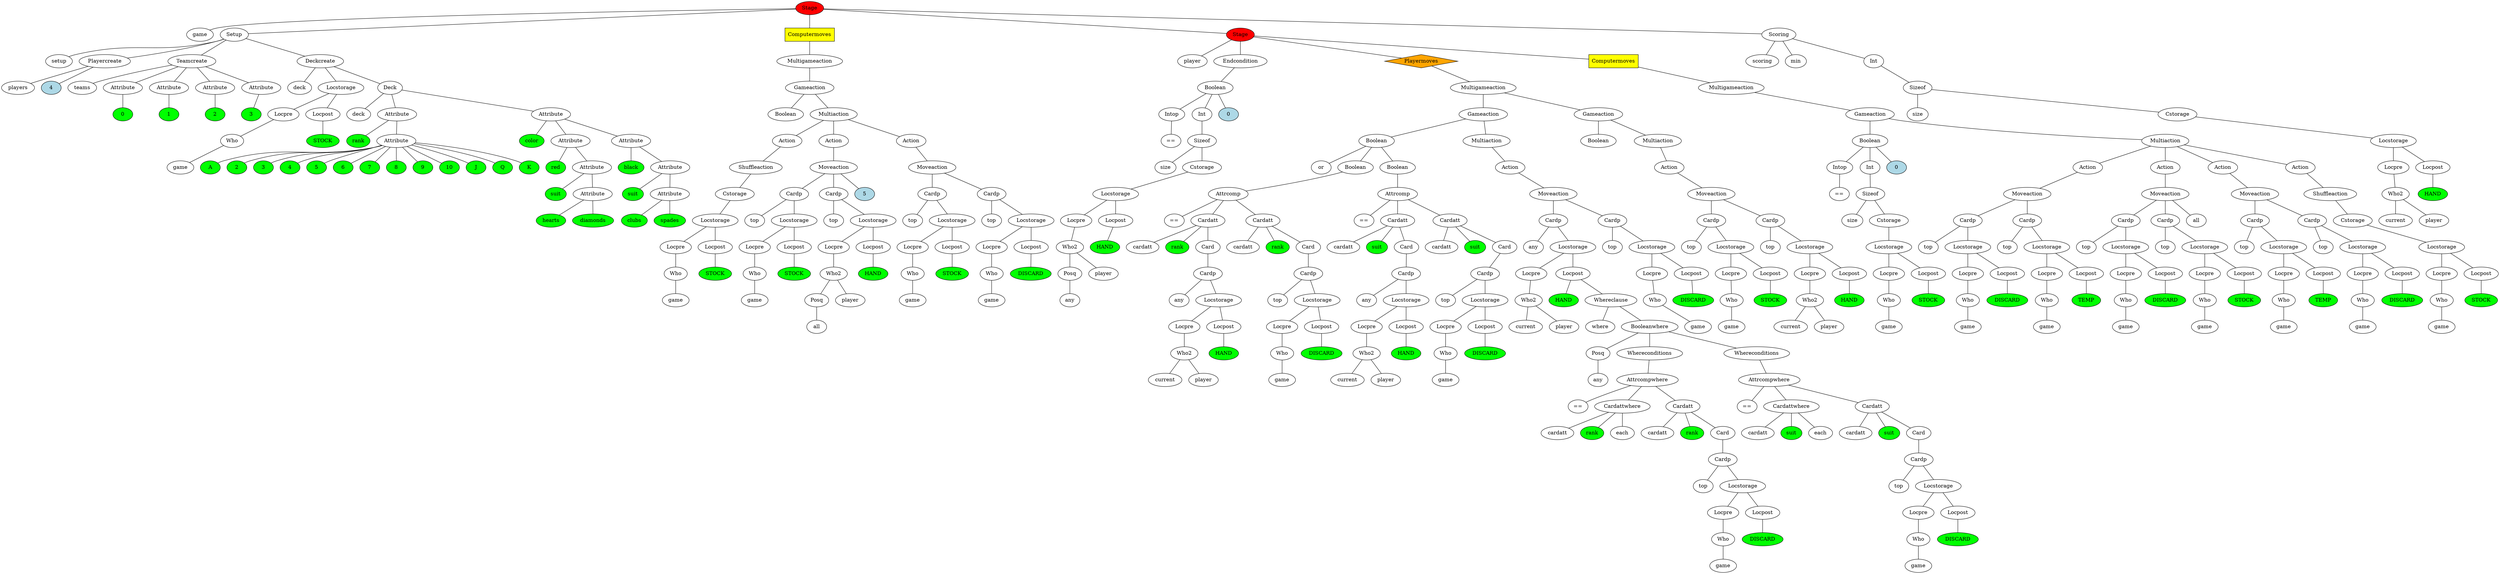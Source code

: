 graph tree{NODE0 [label="Stage" style=filled fillcolor="red"]
NODE0_1 [label="game"]
NODE0 -- NODE0_1
NODE0_2 [label="Setup" ]
NODE0_2_1 [label="setup"]
NODE0_2 -- NODE0_2_1
NODE0_2_2 [label="Playercreate" ]
NODE0_2_2_2 [label="players"]
NODE0_2_2 -- NODE0_2_2_2
NODE0_2_2_3 [label="4" style=filled fillcolor="lightblue"]
NODE0_2_2 -- NODE0_2_2_3
NODE0_2 -- NODE0_2_2
NODE0_2_4 [label="Teamcreate" ]
NODE0_2_4_1 [label="teams"]
NODE0_2_4 -- NODE0_2_4_1
NODE0_2_4_2 [label="Attribute" ]
NODE0_2_4_2_1 [fillcolor="green" style=filled label="0"]
NODE0_2_4_2 -- NODE0_2_4_2_1
NODE0_2_4 -- NODE0_2_4_2
NODE0_2_4_3 [label="Attribute" ]
NODE0_2_4_3_1 [fillcolor="green" style=filled label="1"]
NODE0_2_4_3 -- NODE0_2_4_3_1
NODE0_2_4 -- NODE0_2_4_3
NODE0_2_4_4 [label="Attribute" ]
NODE0_2_4_4_1 [fillcolor="green" style=filled label="2"]
NODE0_2_4_4 -- NODE0_2_4_4_1
NODE0_2_4 -- NODE0_2_4_4
NODE0_2_4_5 [label="Attribute" ]
NODE0_2_4_5_1 [fillcolor="green" style=filled label="3"]
NODE0_2_4_5 -- NODE0_2_4_5_1
NODE0_2_4 -- NODE0_2_4_5
NODE0_2 -- NODE0_2_4
NODE0_2_6 [label="Deckcreate" ]
NODE0_2_6_2 [label="deck"]
NODE0_2_6 -- NODE0_2_6_2
NODE0_2_6_3 [label="Locstorage" ]
NODE0_2_6_3_1 [label="Locpre" ]
NODE0_2_6_3_1_0 [label="Who" ]
NODE0_2_6_3_1_0_0 [label="game"]
NODE0_2_6_3_1_0 -- NODE0_2_6_3_1_0_0
NODE0_2_6_3_1 -- NODE0_2_6_3_1_0
NODE0_2_6_3 -- NODE0_2_6_3_1
NODE0_2_6_3_3 [label="Locpost" ]
NODE0_2_6_3_3_0 [fillcolor="green" style=filled label="STOCK"]
NODE0_2_6_3_3 -- NODE0_2_6_3_3_0
NODE0_2_6_3 -- NODE0_2_6_3_3
NODE0_2_6 -- NODE0_2_6_3
NODE0_2_6_4 [label="Deck" ]
NODE0_2_6_4_1 [label="deck"]
NODE0_2_6_4 -- NODE0_2_6_4_1
NODE0_2_6_4_2 [label="Attribute" ]
NODE0_2_6_4_2_1 [fillcolor="green" style=filled label="rank"]
NODE0_2_6_4_2 -- NODE0_2_6_4_2_1
NODE0_2_6_4_2_2 [label="Attribute" ]
NODE0_2_6_4_2_2_1 [fillcolor="green" style=filled label="A"]
NODE0_2_6_4_2_2 -- NODE0_2_6_4_2_2_1
NODE0_2_6_4_2_2_3 [fillcolor="green" style=filled label="2"]
NODE0_2_6_4_2_2 -- NODE0_2_6_4_2_2_3
NODE0_2_6_4_2_2_5 [fillcolor="green" style=filled label="3"]
NODE0_2_6_4_2_2 -- NODE0_2_6_4_2_2_5
NODE0_2_6_4_2_2_7 [fillcolor="green" style=filled label="4"]
NODE0_2_6_4_2_2 -- NODE0_2_6_4_2_2_7
NODE0_2_6_4_2_2_9 [fillcolor="green" style=filled label="5"]
NODE0_2_6_4_2_2 -- NODE0_2_6_4_2_2_9
NODE0_2_6_4_2_2_11 [fillcolor="green" style=filled label="6"]
NODE0_2_6_4_2_2 -- NODE0_2_6_4_2_2_11
NODE0_2_6_4_2_2_13 [fillcolor="green" style=filled label="7"]
NODE0_2_6_4_2_2 -- NODE0_2_6_4_2_2_13
NODE0_2_6_4_2_2_15 [fillcolor="green" style=filled label="8"]
NODE0_2_6_4_2_2 -- NODE0_2_6_4_2_2_15
NODE0_2_6_4_2_2_17 [fillcolor="green" style=filled label="9"]
NODE0_2_6_4_2_2 -- NODE0_2_6_4_2_2_17
NODE0_2_6_4_2_2_19 [fillcolor="green" style=filled label="10"]
NODE0_2_6_4_2_2 -- NODE0_2_6_4_2_2_19
NODE0_2_6_4_2_2_21 [fillcolor="green" style=filled label="J"]
NODE0_2_6_4_2_2 -- NODE0_2_6_4_2_2_21
NODE0_2_6_4_2_2_23 [fillcolor="green" style=filled label="Q"]
NODE0_2_6_4_2_2 -- NODE0_2_6_4_2_2_23
NODE0_2_6_4_2_2_25 [fillcolor="green" style=filled label="K"]
NODE0_2_6_4_2_2 -- NODE0_2_6_4_2_2_25
NODE0_2_6_4_2 -- NODE0_2_6_4_2_2
NODE0_2_6_4 -- NODE0_2_6_4_2
NODE0_2_6_4_3 [label="Attribute" ]
NODE0_2_6_4_3_1 [fillcolor="green" style=filled label="color"]
NODE0_2_6_4_3 -- NODE0_2_6_4_3_1
NODE0_2_6_4_3_2 [label="Attribute" ]
NODE0_2_6_4_3_2_1 [fillcolor="green" style=filled label="red"]
NODE0_2_6_4_3_2 -- NODE0_2_6_4_3_2_1
NODE0_2_6_4_3_2_2 [label="Attribute" ]
NODE0_2_6_4_3_2_2_1 [fillcolor="green" style=filled label="suit"]
NODE0_2_6_4_3_2_2 -- NODE0_2_6_4_3_2_2_1
NODE0_2_6_4_3_2_2_2 [label="Attribute" ]
NODE0_2_6_4_3_2_2_2_1 [fillcolor="green" style=filled label="hearts"]
NODE0_2_6_4_3_2_2_2 -- NODE0_2_6_4_3_2_2_2_1
NODE0_2_6_4_3_2_2_2_3 [fillcolor="green" style=filled label="diamonds"]
NODE0_2_6_4_3_2_2_2 -- NODE0_2_6_4_3_2_2_2_3
NODE0_2_6_4_3_2_2 -- NODE0_2_6_4_3_2_2_2
NODE0_2_6_4_3_2 -- NODE0_2_6_4_3_2_2
NODE0_2_6_4_3 -- NODE0_2_6_4_3_2
NODE0_2_6_4_3_3 [label="Attribute" ]
NODE0_2_6_4_3_3_1 [fillcolor="green" style=filled label="black"]
NODE0_2_6_4_3_3 -- NODE0_2_6_4_3_3_1
NODE0_2_6_4_3_3_2 [label="Attribute" ]
NODE0_2_6_4_3_3_2_1 [fillcolor="green" style=filled label="suit"]
NODE0_2_6_4_3_3_2 -- NODE0_2_6_4_3_3_2_1
NODE0_2_6_4_3_3_2_2 [label="Attribute" ]
NODE0_2_6_4_3_3_2_2_1 [fillcolor="green" style=filled label="clubs"]
NODE0_2_6_4_3_3_2_2 -- NODE0_2_6_4_3_3_2_2_1
NODE0_2_6_4_3_3_2_2_3 [fillcolor="green" style=filled label="spades"]
NODE0_2_6_4_3_3_2_2 -- NODE0_2_6_4_3_3_2_2_3
NODE0_2_6_4_3_3_2 -- NODE0_2_6_4_3_3_2_2
NODE0_2_6_4_3_3 -- NODE0_2_6_4_3_3_2
NODE0_2_6_4_3 -- NODE0_2_6_4_3_3
NODE0_2_6_4 -- NODE0_2_6_4_3
NODE0_2_6 -- NODE0_2_6_4
NODE0_2 -- NODE0_2_6
NODE0 -- NODE0_2
NODE0_3 [label="Computermoves"  style=filled shape=box fillcolor="yellow"]
NODE0_3_2 [label="Multigameaction" ]
NODE0_3_2_0 [label="Gameaction" ]
NODE0_3_2_0_1 [label="Boolean" ]
NODE0_3_2_0 -- NODE0_3_2_0_1
NODE0_3_2_0_2 [label="Multiaction" ]
NODE0_3_2_0_2_0 [label="Action" ]
NODE0_3_2_0_2_0_1 [label="Shuffleaction" ]
NODE0_3_2_0_2_0_1_1 [label="Cstorage" ]
NODE0_3_2_0_2_0_1_1_0 [label="Locstorage" ]
NODE0_3_2_0_2_0_1_1_0_1 [label="Locpre" ]
NODE0_3_2_0_2_0_1_1_0_1_0 [label="Who" ]
NODE0_3_2_0_2_0_1_1_0_1_0_0 [label="game"]
NODE0_3_2_0_2_0_1_1_0_1_0 -- NODE0_3_2_0_2_0_1_1_0_1_0_0
NODE0_3_2_0_2_0_1_1_0_1 -- NODE0_3_2_0_2_0_1_1_0_1_0
NODE0_3_2_0_2_0_1_1_0 -- NODE0_3_2_0_2_0_1_1_0_1
NODE0_3_2_0_2_0_1_1_0_3 [label="Locpost" ]
NODE0_3_2_0_2_0_1_1_0_3_0 [fillcolor="green" style=filled label="STOCK"]
NODE0_3_2_0_2_0_1_1_0_3 -- NODE0_3_2_0_2_0_1_1_0_3_0
NODE0_3_2_0_2_0_1_1_0 -- NODE0_3_2_0_2_0_1_1_0_3
NODE0_3_2_0_2_0_1_1 -- NODE0_3_2_0_2_0_1_1_0
NODE0_3_2_0_2_0_1 -- NODE0_3_2_0_2_0_1_1
NODE0_3_2_0_2_0 -- NODE0_3_2_0_2_0_1
NODE0_3_2_0_2 -- NODE0_3_2_0_2_0
NODE0_3_2_0_2_1 [label="Action" ]
NODE0_3_2_0_2_1_1 [label="Moveaction" ]
NODE0_3_2_0_2_1_1_1 [label="Cardp" ]
NODE0_3_2_0_2_1_1_1_1 [label="top"]
NODE0_3_2_0_2_1_1_1 -- NODE0_3_2_0_2_1_1_1_1
NODE0_3_2_0_2_1_1_1_2 [label="Locstorage" ]
NODE0_3_2_0_2_1_1_1_2_1 [label="Locpre" ]
NODE0_3_2_0_2_1_1_1_2_1_0 [label="Who" ]
NODE0_3_2_0_2_1_1_1_2_1_0_0 [label="game"]
NODE0_3_2_0_2_1_1_1_2_1_0 -- NODE0_3_2_0_2_1_1_1_2_1_0_0
NODE0_3_2_0_2_1_1_1_2_1 -- NODE0_3_2_0_2_1_1_1_2_1_0
NODE0_3_2_0_2_1_1_1_2 -- NODE0_3_2_0_2_1_1_1_2_1
NODE0_3_2_0_2_1_1_1_2_3 [label="Locpost" ]
NODE0_3_2_0_2_1_1_1_2_3_0 [fillcolor="green" style=filled label="STOCK"]
NODE0_3_2_0_2_1_1_1_2_3 -- NODE0_3_2_0_2_1_1_1_2_3_0
NODE0_3_2_0_2_1_1_1_2 -- NODE0_3_2_0_2_1_1_1_2_3
NODE0_3_2_0_2_1_1_1 -- NODE0_3_2_0_2_1_1_1_2
NODE0_3_2_0_2_1_1 -- NODE0_3_2_0_2_1_1_1
NODE0_3_2_0_2_1_1_2 [label="Cardp" ]
NODE0_3_2_0_2_1_1_2_1 [label="top"]
NODE0_3_2_0_2_1_1_2 -- NODE0_3_2_0_2_1_1_2_1
NODE0_3_2_0_2_1_1_2_2 [label="Locstorage" ]
NODE0_3_2_0_2_1_1_2_2_1 [label="Locpre" ]
NODE0_3_2_0_2_1_1_2_2_1_0 [label="Who2" ]
NODE0_3_2_0_2_1_1_2_2_1_0_1 [label="Posq" ]
NODE0_3_2_0_2_1_1_2_2_1_0_1_0 [label="all"]
NODE0_3_2_0_2_1_1_2_2_1_0_1 -- NODE0_3_2_0_2_1_1_2_2_1_0_1_0
NODE0_3_2_0_2_1_1_2_2_1_0 -- NODE0_3_2_0_2_1_1_2_2_1_0_1
NODE0_3_2_0_2_1_1_2_2_1_0_2 [label="player"]
NODE0_3_2_0_2_1_1_2_2_1_0 -- NODE0_3_2_0_2_1_1_2_2_1_0_2
NODE0_3_2_0_2_1_1_2_2_1 -- NODE0_3_2_0_2_1_1_2_2_1_0
NODE0_3_2_0_2_1_1_2_2 -- NODE0_3_2_0_2_1_1_2_2_1
NODE0_3_2_0_2_1_1_2_2_3 [label="Locpost" ]
NODE0_3_2_0_2_1_1_2_2_3_0 [fillcolor="green" style=filled label="HAND"]
NODE0_3_2_0_2_1_1_2_2_3 -- NODE0_3_2_0_2_1_1_2_2_3_0
NODE0_3_2_0_2_1_1_2_2 -- NODE0_3_2_0_2_1_1_2_2_3
NODE0_3_2_0_2_1_1_2 -- NODE0_3_2_0_2_1_1_2_2
NODE0_3_2_0_2_1_1 -- NODE0_3_2_0_2_1_1_2
NODE0_3_2_0_2_1_1_3 [label="5" style=filled fillcolor="lightblue"]
NODE0_3_2_0_2_1_1 -- NODE0_3_2_0_2_1_1_3
NODE0_3_2_0_2_1 -- NODE0_3_2_0_2_1_1
NODE0_3_2_0_2 -- NODE0_3_2_0_2_1
NODE0_3_2_0_2_2 [label="Action" ]
NODE0_3_2_0_2_2_1 [label="Moveaction" ]
NODE0_3_2_0_2_2_1_1 [label="Cardp" ]
NODE0_3_2_0_2_2_1_1_1 [label="top"]
NODE0_3_2_0_2_2_1_1 -- NODE0_3_2_0_2_2_1_1_1
NODE0_3_2_0_2_2_1_1_2 [label="Locstorage" ]
NODE0_3_2_0_2_2_1_1_2_1 [label="Locpre" ]
NODE0_3_2_0_2_2_1_1_2_1_0 [label="Who" ]
NODE0_3_2_0_2_2_1_1_2_1_0_0 [label="game"]
NODE0_3_2_0_2_2_1_1_2_1_0 -- NODE0_3_2_0_2_2_1_1_2_1_0_0
NODE0_3_2_0_2_2_1_1_2_1 -- NODE0_3_2_0_2_2_1_1_2_1_0
NODE0_3_2_0_2_2_1_1_2 -- NODE0_3_2_0_2_2_1_1_2_1
NODE0_3_2_0_2_2_1_1_2_3 [label="Locpost" ]
NODE0_3_2_0_2_2_1_1_2_3_0 [fillcolor="green" style=filled label="STOCK"]
NODE0_3_2_0_2_2_1_1_2_3 -- NODE0_3_2_0_2_2_1_1_2_3_0
NODE0_3_2_0_2_2_1_1_2 -- NODE0_3_2_0_2_2_1_1_2_3
NODE0_3_2_0_2_2_1_1 -- NODE0_3_2_0_2_2_1_1_2
NODE0_3_2_0_2_2_1 -- NODE0_3_2_0_2_2_1_1
NODE0_3_2_0_2_2_1_2 [label="Cardp" ]
NODE0_3_2_0_2_2_1_2_1 [label="top"]
NODE0_3_2_0_2_2_1_2 -- NODE0_3_2_0_2_2_1_2_1
NODE0_3_2_0_2_2_1_2_2 [label="Locstorage" ]
NODE0_3_2_0_2_2_1_2_2_1 [label="Locpre" ]
NODE0_3_2_0_2_2_1_2_2_1_0 [label="Who" ]
NODE0_3_2_0_2_2_1_2_2_1_0_0 [label="game"]
NODE0_3_2_0_2_2_1_2_2_1_0 -- NODE0_3_2_0_2_2_1_2_2_1_0_0
NODE0_3_2_0_2_2_1_2_2_1 -- NODE0_3_2_0_2_2_1_2_2_1_0
NODE0_3_2_0_2_2_1_2_2 -- NODE0_3_2_0_2_2_1_2_2_1
NODE0_3_2_0_2_2_1_2_2_3 [label="Locpost" ]
NODE0_3_2_0_2_2_1_2_2_3_0 [fillcolor="green" style=filled label="DISCARD"]
NODE0_3_2_0_2_2_1_2_2_3 -- NODE0_3_2_0_2_2_1_2_2_3_0
NODE0_3_2_0_2_2_1_2_2 -- NODE0_3_2_0_2_2_1_2_2_3
NODE0_3_2_0_2_2_1_2 -- NODE0_3_2_0_2_2_1_2_2
NODE0_3_2_0_2_2_1 -- NODE0_3_2_0_2_2_1_2
NODE0_3_2_0_2_2 -- NODE0_3_2_0_2_2_1
NODE0_3_2_0_2 -- NODE0_3_2_0_2_2
NODE0_3_2_0 -- NODE0_3_2_0_2
NODE0_3_2 -- NODE0_3_2_0
NODE0_3 -- NODE0_3_2
NODE0 -- NODE0_3
NODE0_4 [label="Stage"  style=filled fillcolor="red"]
NODE0_4_2 [label="player"]
NODE0_4 -- NODE0_4_2
NODE0_4_3 [label="Endcondition" ]
NODE0_4_3_2 [label="Boolean" ]
NODE0_4_3_2_1 [label="Intop" ]
NODE0_4_3_2_1_0 [label="=="]
NODE0_4_3_2_1 -- NODE0_4_3_2_1_0
NODE0_4_3_2 -- NODE0_4_3_2_1
NODE0_4_3_2_2 [label="Int" ]
NODE0_4_3_2_2_0 [label="Sizeof" ]
NODE0_4_3_2_2_0_1 [label="size"]
NODE0_4_3_2_2_0 -- NODE0_4_3_2_2_0_1
NODE0_4_3_2_2_0_2 [label="Cstorage" ]
NODE0_4_3_2_2_0_2_0 [label="Locstorage" ]
NODE0_4_3_2_2_0_2_0_1 [label="Locpre" ]
NODE0_4_3_2_2_0_2_0_1_0 [label="Who2" ]
NODE0_4_3_2_2_0_2_0_1_0_1 [label="Posq" ]
NODE0_4_3_2_2_0_2_0_1_0_1_0 [label="any"]
NODE0_4_3_2_2_0_2_0_1_0_1 -- NODE0_4_3_2_2_0_2_0_1_0_1_0
NODE0_4_3_2_2_0_2_0_1_0 -- NODE0_4_3_2_2_0_2_0_1_0_1
NODE0_4_3_2_2_0_2_0_1_0_2 [label="player"]
NODE0_4_3_2_2_0_2_0_1_0 -- NODE0_4_3_2_2_0_2_0_1_0_2
NODE0_4_3_2_2_0_2_0_1 -- NODE0_4_3_2_2_0_2_0_1_0
NODE0_4_3_2_2_0_2_0 -- NODE0_4_3_2_2_0_2_0_1
NODE0_4_3_2_2_0_2_0_3 [label="Locpost" ]
NODE0_4_3_2_2_0_2_0_3_0 [fillcolor="green" style=filled label="HAND"]
NODE0_4_3_2_2_0_2_0_3 -- NODE0_4_3_2_2_0_2_0_3_0
NODE0_4_3_2_2_0_2_0 -- NODE0_4_3_2_2_0_2_0_3
NODE0_4_3_2_2_0_2 -- NODE0_4_3_2_2_0_2_0
NODE0_4_3_2_2_0 -- NODE0_4_3_2_2_0_2
NODE0_4_3_2_2 -- NODE0_4_3_2_2_0
NODE0_4_3_2 -- NODE0_4_3_2_2
NODE0_4_3_2_3 [label="0" style=filled fillcolor="lightblue"]
NODE0_4_3_2 -- NODE0_4_3_2_3
NODE0_4_3 -- NODE0_4_3_2
NODE0_4 -- NODE0_4_3
NODE0_4_4 [label="Playermoves"  style=filled shape=diamond fillcolor="orange"]
NODE0_4_4_2 [label="Multigameaction" ]
NODE0_4_4_2_0 [label="Gameaction" ]
NODE0_4_4_2_0_1 [label="Boolean" ]
NODE0_4_4_2_0_1_1 [label="or"]
NODE0_4_4_2_0_1 -- NODE0_4_4_2_0_1_1
NODE0_4_4_2_0_1_2 [label="Boolean" ]
NODE0_4_4_2_0_1_2_1 [label="Attrcomp" ]
NODE0_4_4_2_0_1_2_1_0 [label="=="]
NODE0_4_4_2_0_1_2_1 -- NODE0_4_4_2_0_1_2_1_0
NODE0_4_4_2_0_1_2_1_1 [label="Cardatt" ]
NODE0_4_4_2_0_1_2_1_1_1 [label="cardatt"]
NODE0_4_4_2_0_1_2_1_1 -- NODE0_4_4_2_0_1_2_1_1_1
NODE0_4_4_2_0_1_2_1_1_2 [fillcolor="green" style=filled label="rank"]
NODE0_4_4_2_0_1_2_1_1 -- NODE0_4_4_2_0_1_2_1_1_2
NODE0_4_4_2_0_1_2_1_1_3 [label="Card" ]
NODE0_4_4_2_0_1_2_1_1_3_0 [label="Cardp" ]
NODE0_4_4_2_0_1_2_1_1_3_0_1 [label="any"]
NODE0_4_4_2_0_1_2_1_1_3_0 -- NODE0_4_4_2_0_1_2_1_1_3_0_1
NODE0_4_4_2_0_1_2_1_1_3_0_2 [label="Locstorage" ]
NODE0_4_4_2_0_1_2_1_1_3_0_2_1 [label="Locpre" ]
NODE0_4_4_2_0_1_2_1_1_3_0_2_1_0 [label="Who2" ]
NODE0_4_4_2_0_1_2_1_1_3_0_2_1_0_1 [label="current"]
NODE0_4_4_2_0_1_2_1_1_3_0_2_1_0 -- NODE0_4_4_2_0_1_2_1_1_3_0_2_1_0_1
NODE0_4_4_2_0_1_2_1_1_3_0_2_1_0_2 [label="player"]
NODE0_4_4_2_0_1_2_1_1_3_0_2_1_0 -- NODE0_4_4_2_0_1_2_1_1_3_0_2_1_0_2
NODE0_4_4_2_0_1_2_1_1_3_0_2_1 -- NODE0_4_4_2_0_1_2_1_1_3_0_2_1_0
NODE0_4_4_2_0_1_2_1_1_3_0_2 -- NODE0_4_4_2_0_1_2_1_1_3_0_2_1
NODE0_4_4_2_0_1_2_1_1_3_0_2_3 [label="Locpost" ]
NODE0_4_4_2_0_1_2_1_1_3_0_2_3_0 [fillcolor="green" style=filled label="HAND"]
NODE0_4_4_2_0_1_2_1_1_3_0_2_3 -- NODE0_4_4_2_0_1_2_1_1_3_0_2_3_0
NODE0_4_4_2_0_1_2_1_1_3_0_2 -- NODE0_4_4_2_0_1_2_1_1_3_0_2_3
NODE0_4_4_2_0_1_2_1_1_3_0 -- NODE0_4_4_2_0_1_2_1_1_3_0_2
NODE0_4_4_2_0_1_2_1_1_3 -- NODE0_4_4_2_0_1_2_1_1_3_0
NODE0_4_4_2_0_1_2_1_1 -- NODE0_4_4_2_0_1_2_1_1_3
NODE0_4_4_2_0_1_2_1 -- NODE0_4_4_2_0_1_2_1_1
NODE0_4_4_2_0_1_2_1_2 [label="Cardatt" ]
NODE0_4_4_2_0_1_2_1_2_1 [label="cardatt"]
NODE0_4_4_2_0_1_2_1_2 -- NODE0_4_4_2_0_1_2_1_2_1
NODE0_4_4_2_0_1_2_1_2_2 [fillcolor="green" style=filled label="rank"]
NODE0_4_4_2_0_1_2_1_2 -- NODE0_4_4_2_0_1_2_1_2_2
NODE0_4_4_2_0_1_2_1_2_3 [label="Card" ]
NODE0_4_4_2_0_1_2_1_2_3_0 [label="Cardp" ]
NODE0_4_4_2_0_1_2_1_2_3_0_1 [label="top"]
NODE0_4_4_2_0_1_2_1_2_3_0 -- NODE0_4_4_2_0_1_2_1_2_3_0_1
NODE0_4_4_2_0_1_2_1_2_3_0_2 [label="Locstorage" ]
NODE0_4_4_2_0_1_2_1_2_3_0_2_1 [label="Locpre" ]
NODE0_4_4_2_0_1_2_1_2_3_0_2_1_0 [label="Who" ]
NODE0_4_4_2_0_1_2_1_2_3_0_2_1_0_0 [label="game"]
NODE0_4_4_2_0_1_2_1_2_3_0_2_1_0 -- NODE0_4_4_2_0_1_2_1_2_3_0_2_1_0_0
NODE0_4_4_2_0_1_2_1_2_3_0_2_1 -- NODE0_4_4_2_0_1_2_1_2_3_0_2_1_0
NODE0_4_4_2_0_1_2_1_2_3_0_2 -- NODE0_4_4_2_0_1_2_1_2_3_0_2_1
NODE0_4_4_2_0_1_2_1_2_3_0_2_3 [label="Locpost" ]
NODE0_4_4_2_0_1_2_1_2_3_0_2_3_0 [fillcolor="green" style=filled label="DISCARD"]
NODE0_4_4_2_0_1_2_1_2_3_0_2_3 -- NODE0_4_4_2_0_1_2_1_2_3_0_2_3_0
NODE0_4_4_2_0_1_2_1_2_3_0_2 -- NODE0_4_4_2_0_1_2_1_2_3_0_2_3
NODE0_4_4_2_0_1_2_1_2_3_0 -- NODE0_4_4_2_0_1_2_1_2_3_0_2
NODE0_4_4_2_0_1_2_1_2_3 -- NODE0_4_4_2_0_1_2_1_2_3_0
NODE0_4_4_2_0_1_2_1_2 -- NODE0_4_4_2_0_1_2_1_2_3
NODE0_4_4_2_0_1_2_1 -- NODE0_4_4_2_0_1_2_1_2
NODE0_4_4_2_0_1_2 -- NODE0_4_4_2_0_1_2_1
NODE0_4_4_2_0_1 -- NODE0_4_4_2_0_1_2
NODE0_4_4_2_0_1_3 [label="Boolean" ]
NODE0_4_4_2_0_1_3_1 [label="Attrcomp" ]
NODE0_4_4_2_0_1_3_1_0 [label="=="]
NODE0_4_4_2_0_1_3_1 -- NODE0_4_4_2_0_1_3_1_0
NODE0_4_4_2_0_1_3_1_1 [label="Cardatt" ]
NODE0_4_4_2_0_1_3_1_1_1 [label="cardatt"]
NODE0_4_4_2_0_1_3_1_1 -- NODE0_4_4_2_0_1_3_1_1_1
NODE0_4_4_2_0_1_3_1_1_2 [fillcolor="green" style=filled label="suit"]
NODE0_4_4_2_0_1_3_1_1 -- NODE0_4_4_2_0_1_3_1_1_2
NODE0_4_4_2_0_1_3_1_1_3 [label="Card" ]
NODE0_4_4_2_0_1_3_1_1_3_0 [label="Cardp" ]
NODE0_4_4_2_0_1_3_1_1_3_0_1 [label="any"]
NODE0_4_4_2_0_1_3_1_1_3_0 -- NODE0_4_4_2_0_1_3_1_1_3_0_1
NODE0_4_4_2_0_1_3_1_1_3_0_2 [label="Locstorage" ]
NODE0_4_4_2_0_1_3_1_1_3_0_2_1 [label="Locpre" ]
NODE0_4_4_2_0_1_3_1_1_3_0_2_1_0 [label="Who2" ]
NODE0_4_4_2_0_1_3_1_1_3_0_2_1_0_1 [label="current"]
NODE0_4_4_2_0_1_3_1_1_3_0_2_1_0 -- NODE0_4_4_2_0_1_3_1_1_3_0_2_1_0_1
NODE0_4_4_2_0_1_3_1_1_3_0_2_1_0_2 [label="player"]
NODE0_4_4_2_0_1_3_1_1_3_0_2_1_0 -- NODE0_4_4_2_0_1_3_1_1_3_0_2_1_0_2
NODE0_4_4_2_0_1_3_1_1_3_0_2_1 -- NODE0_4_4_2_0_1_3_1_1_3_0_2_1_0
NODE0_4_4_2_0_1_3_1_1_3_0_2 -- NODE0_4_4_2_0_1_3_1_1_3_0_2_1
NODE0_4_4_2_0_1_3_1_1_3_0_2_3 [label="Locpost" ]
NODE0_4_4_2_0_1_3_1_1_3_0_2_3_0 [fillcolor="green" style=filled label="HAND"]
NODE0_4_4_2_0_1_3_1_1_3_0_2_3 -- NODE0_4_4_2_0_1_3_1_1_3_0_2_3_0
NODE0_4_4_2_0_1_3_1_1_3_0_2 -- NODE0_4_4_2_0_1_3_1_1_3_0_2_3
NODE0_4_4_2_0_1_3_1_1_3_0 -- NODE0_4_4_2_0_1_3_1_1_3_0_2
NODE0_4_4_2_0_1_3_1_1_3 -- NODE0_4_4_2_0_1_3_1_1_3_0
NODE0_4_4_2_0_1_3_1_1 -- NODE0_4_4_2_0_1_3_1_1_3
NODE0_4_4_2_0_1_3_1 -- NODE0_4_4_2_0_1_3_1_1
NODE0_4_4_2_0_1_3_1_2 [label="Cardatt" ]
NODE0_4_4_2_0_1_3_1_2_1 [label="cardatt"]
NODE0_4_4_2_0_1_3_1_2 -- NODE0_4_4_2_0_1_3_1_2_1
NODE0_4_4_2_0_1_3_1_2_2 [fillcolor="green" style=filled label="suit"]
NODE0_4_4_2_0_1_3_1_2 -- NODE0_4_4_2_0_1_3_1_2_2
NODE0_4_4_2_0_1_3_1_2_3 [label="Card" ]
NODE0_4_4_2_0_1_3_1_2_3_0 [label="Cardp" ]
NODE0_4_4_2_0_1_3_1_2_3_0_1 [label="top"]
NODE0_4_4_2_0_1_3_1_2_3_0 -- NODE0_4_4_2_0_1_3_1_2_3_0_1
NODE0_4_4_2_0_1_3_1_2_3_0_2 [label="Locstorage" ]
NODE0_4_4_2_0_1_3_1_2_3_0_2_1 [label="Locpre" ]
NODE0_4_4_2_0_1_3_1_2_3_0_2_1_0 [label="Who" ]
NODE0_4_4_2_0_1_3_1_2_3_0_2_1_0_0 [label="game"]
NODE0_4_4_2_0_1_3_1_2_3_0_2_1_0 -- NODE0_4_4_2_0_1_3_1_2_3_0_2_1_0_0
NODE0_4_4_2_0_1_3_1_2_3_0_2_1 -- NODE0_4_4_2_0_1_3_1_2_3_0_2_1_0
NODE0_4_4_2_0_1_3_1_2_3_0_2 -- NODE0_4_4_2_0_1_3_1_2_3_0_2_1
NODE0_4_4_2_0_1_3_1_2_3_0_2_3 [label="Locpost" ]
NODE0_4_4_2_0_1_3_1_2_3_0_2_3_0 [fillcolor="green" style=filled label="DISCARD"]
NODE0_4_4_2_0_1_3_1_2_3_0_2_3 -- NODE0_4_4_2_0_1_3_1_2_3_0_2_3_0
NODE0_4_4_2_0_1_3_1_2_3_0_2 -- NODE0_4_4_2_0_1_3_1_2_3_0_2_3
NODE0_4_4_2_0_1_3_1_2_3_0 -- NODE0_4_4_2_0_1_3_1_2_3_0_2
NODE0_4_4_2_0_1_3_1_2_3 -- NODE0_4_4_2_0_1_3_1_2_3_0
NODE0_4_4_2_0_1_3_1_2 -- NODE0_4_4_2_0_1_3_1_2_3
NODE0_4_4_2_0_1_3_1 -- NODE0_4_4_2_0_1_3_1_2
NODE0_4_4_2_0_1_3 -- NODE0_4_4_2_0_1_3_1
NODE0_4_4_2_0_1 -- NODE0_4_4_2_0_1_3
NODE0_4_4_2_0 -- NODE0_4_4_2_0_1
NODE0_4_4_2_0_2 [label="Multiaction" ]
NODE0_4_4_2_0_2_0 [label="Action" ]
NODE0_4_4_2_0_2_0_1 [label="Moveaction" ]
NODE0_4_4_2_0_2_0_1_1 [label="Cardp" ]
NODE0_4_4_2_0_2_0_1_1_1 [label="any"]
NODE0_4_4_2_0_2_0_1_1 -- NODE0_4_4_2_0_2_0_1_1_1
NODE0_4_4_2_0_2_0_1_1_2 [label="Locstorage" ]
NODE0_4_4_2_0_2_0_1_1_2_1 [label="Locpre" ]
NODE0_4_4_2_0_2_0_1_1_2_1_0 [label="Who2" ]
NODE0_4_4_2_0_2_0_1_1_2_1_0_1 [label="current"]
NODE0_4_4_2_0_2_0_1_1_2_1_0 -- NODE0_4_4_2_0_2_0_1_1_2_1_0_1
NODE0_4_4_2_0_2_0_1_1_2_1_0_2 [label="player"]
NODE0_4_4_2_0_2_0_1_1_2_1_0 -- NODE0_4_4_2_0_2_0_1_1_2_1_0_2
NODE0_4_4_2_0_2_0_1_1_2_1 -- NODE0_4_4_2_0_2_0_1_1_2_1_0
NODE0_4_4_2_0_2_0_1_1_2 -- NODE0_4_4_2_0_2_0_1_1_2_1
NODE0_4_4_2_0_2_0_1_1_2_3 [label="Locpost" ]
NODE0_4_4_2_0_2_0_1_1_2_3_0 [fillcolor="green" style=filled label="HAND"]
NODE0_4_4_2_0_2_0_1_1_2_3 -- NODE0_4_4_2_0_2_0_1_1_2_3_0
NODE0_4_4_2_0_2_0_1_1_2_3_1 [label="Whereclause" ]
NODE0_4_4_2_0_2_0_1_1_2_3_1_0 [label="where"]
NODE0_4_4_2_0_2_0_1_1_2_3_1 -- NODE0_4_4_2_0_2_0_1_1_2_3_1_0
NODE0_4_4_2_0_2_0_1_1_2_3_1_1 [label="Booleanwhere" ]
NODE0_4_4_2_0_2_0_1_1_2_3_1_1_1 [label="Posq" ]
NODE0_4_4_2_0_2_0_1_1_2_3_1_1_1_0 [label="any"]
NODE0_4_4_2_0_2_0_1_1_2_3_1_1_1 -- NODE0_4_4_2_0_2_0_1_1_2_3_1_1_1_0
NODE0_4_4_2_0_2_0_1_1_2_3_1_1 -- NODE0_4_4_2_0_2_0_1_1_2_3_1_1_1
NODE0_4_4_2_0_2_0_1_1_2_3_1_1_2 [label="Whereconditions" ]
NODE0_4_4_2_0_2_0_1_1_2_3_1_1_2_1 [label="Attrcompwhere" ]
NODE0_4_4_2_0_2_0_1_1_2_3_1_1_2_1_0 [label="=="]
NODE0_4_4_2_0_2_0_1_1_2_3_1_1_2_1 -- NODE0_4_4_2_0_2_0_1_1_2_3_1_1_2_1_0
NODE0_4_4_2_0_2_0_1_1_2_3_1_1_2_1_1 [label="Cardattwhere" ]
NODE0_4_4_2_0_2_0_1_1_2_3_1_1_2_1_1_1 [label="cardatt"]
NODE0_4_4_2_0_2_0_1_1_2_3_1_1_2_1_1 -- NODE0_4_4_2_0_2_0_1_1_2_3_1_1_2_1_1_1
NODE0_4_4_2_0_2_0_1_1_2_3_1_1_2_1_1_2 [fillcolor="green" style=filled label="rank"]
NODE0_4_4_2_0_2_0_1_1_2_3_1_1_2_1_1 -- NODE0_4_4_2_0_2_0_1_1_2_3_1_1_2_1_1_2
NODE0_4_4_2_0_2_0_1_1_2_3_1_1_2_1_1_3 [label="each"]
NODE0_4_4_2_0_2_0_1_1_2_3_1_1_2_1_1 -- NODE0_4_4_2_0_2_0_1_1_2_3_1_1_2_1_1_3
NODE0_4_4_2_0_2_0_1_1_2_3_1_1_2_1 -- NODE0_4_4_2_0_2_0_1_1_2_3_1_1_2_1_1
NODE0_4_4_2_0_2_0_1_1_2_3_1_1_2_1_2 [label="Cardatt" ]
NODE0_4_4_2_0_2_0_1_1_2_3_1_1_2_1_2_1 [label="cardatt"]
NODE0_4_4_2_0_2_0_1_1_2_3_1_1_2_1_2 -- NODE0_4_4_2_0_2_0_1_1_2_3_1_1_2_1_2_1
NODE0_4_4_2_0_2_0_1_1_2_3_1_1_2_1_2_2 [fillcolor="green" style=filled label="rank"]
NODE0_4_4_2_0_2_0_1_1_2_3_1_1_2_1_2 -- NODE0_4_4_2_0_2_0_1_1_2_3_1_1_2_1_2_2
NODE0_4_4_2_0_2_0_1_1_2_3_1_1_2_1_2_3 [label="Card" ]
NODE0_4_4_2_0_2_0_1_1_2_3_1_1_2_1_2_3_0 [label="Cardp" ]
NODE0_4_4_2_0_2_0_1_1_2_3_1_1_2_1_2_3_0_1 [label="top"]
NODE0_4_4_2_0_2_0_1_1_2_3_1_1_2_1_2_3_0 -- NODE0_4_4_2_0_2_0_1_1_2_3_1_1_2_1_2_3_0_1
NODE0_4_4_2_0_2_0_1_1_2_3_1_1_2_1_2_3_0_2 [label="Locstorage" ]
NODE0_4_4_2_0_2_0_1_1_2_3_1_1_2_1_2_3_0_2_1 [label="Locpre" ]
NODE0_4_4_2_0_2_0_1_1_2_3_1_1_2_1_2_3_0_2_1_0 [label="Who" ]
NODE0_4_4_2_0_2_0_1_1_2_3_1_1_2_1_2_3_0_2_1_0_0 [label="game"]
NODE0_4_4_2_0_2_0_1_1_2_3_1_1_2_1_2_3_0_2_1_0 -- NODE0_4_4_2_0_2_0_1_1_2_3_1_1_2_1_2_3_0_2_1_0_0
NODE0_4_4_2_0_2_0_1_1_2_3_1_1_2_1_2_3_0_2_1 -- NODE0_4_4_2_0_2_0_1_1_2_3_1_1_2_1_2_3_0_2_1_0
NODE0_4_4_2_0_2_0_1_1_2_3_1_1_2_1_2_3_0_2 -- NODE0_4_4_2_0_2_0_1_1_2_3_1_1_2_1_2_3_0_2_1
NODE0_4_4_2_0_2_0_1_1_2_3_1_1_2_1_2_3_0_2_3 [label="Locpost" ]
NODE0_4_4_2_0_2_0_1_1_2_3_1_1_2_1_2_3_0_2_3_0 [fillcolor="green" style=filled label="DISCARD"]
NODE0_4_4_2_0_2_0_1_1_2_3_1_1_2_1_2_3_0_2_3 -- NODE0_4_4_2_0_2_0_1_1_2_3_1_1_2_1_2_3_0_2_3_0
NODE0_4_4_2_0_2_0_1_1_2_3_1_1_2_1_2_3_0_2 -- NODE0_4_4_2_0_2_0_1_1_2_3_1_1_2_1_2_3_0_2_3
NODE0_4_4_2_0_2_0_1_1_2_3_1_1_2_1_2_3_0 -- NODE0_4_4_2_0_2_0_1_1_2_3_1_1_2_1_2_3_0_2
NODE0_4_4_2_0_2_0_1_1_2_3_1_1_2_1_2_3 -- NODE0_4_4_2_0_2_0_1_1_2_3_1_1_2_1_2_3_0
NODE0_4_4_2_0_2_0_1_1_2_3_1_1_2_1_2 -- NODE0_4_4_2_0_2_0_1_1_2_3_1_1_2_1_2_3
NODE0_4_4_2_0_2_0_1_1_2_3_1_1_2_1 -- NODE0_4_4_2_0_2_0_1_1_2_3_1_1_2_1_2
NODE0_4_4_2_0_2_0_1_1_2_3_1_1_2 -- NODE0_4_4_2_0_2_0_1_1_2_3_1_1_2_1
NODE0_4_4_2_0_2_0_1_1_2_3_1_1 -- NODE0_4_4_2_0_2_0_1_1_2_3_1_1_2
NODE0_4_4_2_0_2_0_1_1_2_3_1_1_3 [label="Whereconditions" ]
NODE0_4_4_2_0_2_0_1_1_2_3_1_1_3_1 [label="Attrcompwhere" ]
NODE0_4_4_2_0_2_0_1_1_2_3_1_1_3_1_0 [label="=="]
NODE0_4_4_2_0_2_0_1_1_2_3_1_1_3_1 -- NODE0_4_4_2_0_2_0_1_1_2_3_1_1_3_1_0
NODE0_4_4_2_0_2_0_1_1_2_3_1_1_3_1_1 [label="Cardattwhere" ]
NODE0_4_4_2_0_2_0_1_1_2_3_1_1_3_1_1_1 [label="cardatt"]
NODE0_4_4_2_0_2_0_1_1_2_3_1_1_3_1_1 -- NODE0_4_4_2_0_2_0_1_1_2_3_1_1_3_1_1_1
NODE0_4_4_2_0_2_0_1_1_2_3_1_1_3_1_1_2 [fillcolor="green" style=filled label="suit"]
NODE0_4_4_2_0_2_0_1_1_2_3_1_1_3_1_1 -- NODE0_4_4_2_0_2_0_1_1_2_3_1_1_3_1_1_2
NODE0_4_4_2_0_2_0_1_1_2_3_1_1_3_1_1_3 [label="each"]
NODE0_4_4_2_0_2_0_1_1_2_3_1_1_3_1_1 -- NODE0_4_4_2_0_2_0_1_1_2_3_1_1_3_1_1_3
NODE0_4_4_2_0_2_0_1_1_2_3_1_1_3_1 -- NODE0_4_4_2_0_2_0_1_1_2_3_1_1_3_1_1
NODE0_4_4_2_0_2_0_1_1_2_3_1_1_3_1_2 [label="Cardatt" ]
NODE0_4_4_2_0_2_0_1_1_2_3_1_1_3_1_2_1 [label="cardatt"]
NODE0_4_4_2_0_2_0_1_1_2_3_1_1_3_1_2 -- NODE0_4_4_2_0_2_0_1_1_2_3_1_1_3_1_2_1
NODE0_4_4_2_0_2_0_1_1_2_3_1_1_3_1_2_2 [fillcolor="green" style=filled label="suit"]
NODE0_4_4_2_0_2_0_1_1_2_3_1_1_3_1_2 -- NODE0_4_4_2_0_2_0_1_1_2_3_1_1_3_1_2_2
NODE0_4_4_2_0_2_0_1_1_2_3_1_1_3_1_2_3 [label="Card" ]
NODE0_4_4_2_0_2_0_1_1_2_3_1_1_3_1_2_3_0 [label="Cardp" ]
NODE0_4_4_2_0_2_0_1_1_2_3_1_1_3_1_2_3_0_1 [label="top"]
NODE0_4_4_2_0_2_0_1_1_2_3_1_1_3_1_2_3_0 -- NODE0_4_4_2_0_2_0_1_1_2_3_1_1_3_1_2_3_0_1
NODE0_4_4_2_0_2_0_1_1_2_3_1_1_3_1_2_3_0_2 [label="Locstorage" ]
NODE0_4_4_2_0_2_0_1_1_2_3_1_1_3_1_2_3_0_2_1 [label="Locpre" ]
NODE0_4_4_2_0_2_0_1_1_2_3_1_1_3_1_2_3_0_2_1_0 [label="Who" ]
NODE0_4_4_2_0_2_0_1_1_2_3_1_1_3_1_2_3_0_2_1_0_0 [label="game"]
NODE0_4_4_2_0_2_0_1_1_2_3_1_1_3_1_2_3_0_2_1_0 -- NODE0_4_4_2_0_2_0_1_1_2_3_1_1_3_1_2_3_0_2_1_0_0
NODE0_4_4_2_0_2_0_1_1_2_3_1_1_3_1_2_3_0_2_1 -- NODE0_4_4_2_0_2_0_1_1_2_3_1_1_3_1_2_3_0_2_1_0
NODE0_4_4_2_0_2_0_1_1_2_3_1_1_3_1_2_3_0_2 -- NODE0_4_4_2_0_2_0_1_1_2_3_1_1_3_1_2_3_0_2_1
NODE0_4_4_2_0_2_0_1_1_2_3_1_1_3_1_2_3_0_2_3 [label="Locpost" ]
NODE0_4_4_2_0_2_0_1_1_2_3_1_1_3_1_2_3_0_2_3_0 [fillcolor="green" style=filled label="DISCARD"]
NODE0_4_4_2_0_2_0_1_1_2_3_1_1_3_1_2_3_0_2_3 -- NODE0_4_4_2_0_2_0_1_1_2_3_1_1_3_1_2_3_0_2_3_0
NODE0_4_4_2_0_2_0_1_1_2_3_1_1_3_1_2_3_0_2 -- NODE0_4_4_2_0_2_0_1_1_2_3_1_1_3_1_2_3_0_2_3
NODE0_4_4_2_0_2_0_1_1_2_3_1_1_3_1_2_3_0 -- NODE0_4_4_2_0_2_0_1_1_2_3_1_1_3_1_2_3_0_2
NODE0_4_4_2_0_2_0_1_1_2_3_1_1_3_1_2_3 -- NODE0_4_4_2_0_2_0_1_1_2_3_1_1_3_1_2_3_0
NODE0_4_4_2_0_2_0_1_1_2_3_1_1_3_1_2 -- NODE0_4_4_2_0_2_0_1_1_2_3_1_1_3_1_2_3
NODE0_4_4_2_0_2_0_1_1_2_3_1_1_3_1 -- NODE0_4_4_2_0_2_0_1_1_2_3_1_1_3_1_2
NODE0_4_4_2_0_2_0_1_1_2_3_1_1_3 -- NODE0_4_4_2_0_2_0_1_1_2_3_1_1_3_1
NODE0_4_4_2_0_2_0_1_1_2_3_1_1 -- NODE0_4_4_2_0_2_0_1_1_2_3_1_1_3
NODE0_4_4_2_0_2_0_1_1_2_3_1 -- NODE0_4_4_2_0_2_0_1_1_2_3_1_1
NODE0_4_4_2_0_2_0_1_1_2_3 -- NODE0_4_4_2_0_2_0_1_1_2_3_1
NODE0_4_4_2_0_2_0_1_1_2 -- NODE0_4_4_2_0_2_0_1_1_2_3
NODE0_4_4_2_0_2_0_1_1 -- NODE0_4_4_2_0_2_0_1_1_2
NODE0_4_4_2_0_2_0_1 -- NODE0_4_4_2_0_2_0_1_1
NODE0_4_4_2_0_2_0_1_2 [label="Cardp" ]
NODE0_4_4_2_0_2_0_1_2_1 [label="top"]
NODE0_4_4_2_0_2_0_1_2 -- NODE0_4_4_2_0_2_0_1_2_1
NODE0_4_4_2_0_2_0_1_2_2 [label="Locstorage" ]
NODE0_4_4_2_0_2_0_1_2_2_1 [label="Locpre" ]
NODE0_4_4_2_0_2_0_1_2_2_1_0 [label="Who" ]
NODE0_4_4_2_0_2_0_1_2_2_1_0_0 [label="game"]
NODE0_4_4_2_0_2_0_1_2_2_1_0 -- NODE0_4_4_2_0_2_0_1_2_2_1_0_0
NODE0_4_4_2_0_2_0_1_2_2_1 -- NODE0_4_4_2_0_2_0_1_2_2_1_0
NODE0_4_4_2_0_2_0_1_2_2 -- NODE0_4_4_2_0_2_0_1_2_2_1
NODE0_4_4_2_0_2_0_1_2_2_3 [label="Locpost" ]
NODE0_4_4_2_0_2_0_1_2_2_3_0 [fillcolor="green" style=filled label="DISCARD"]
NODE0_4_4_2_0_2_0_1_2_2_3 -- NODE0_4_4_2_0_2_0_1_2_2_3_0
NODE0_4_4_2_0_2_0_1_2_2 -- NODE0_4_4_2_0_2_0_1_2_2_3
NODE0_4_4_2_0_2_0_1_2 -- NODE0_4_4_2_0_2_0_1_2_2
NODE0_4_4_2_0_2_0_1 -- NODE0_4_4_2_0_2_0_1_2
NODE0_4_4_2_0_2_0 -- NODE0_4_4_2_0_2_0_1
NODE0_4_4_2_0_2 -- NODE0_4_4_2_0_2_0
NODE0_4_4_2_0 -- NODE0_4_4_2_0_2
NODE0_4_4_2 -- NODE0_4_4_2_0
NODE0_4_4_2_1 [label="Gameaction" ]
NODE0_4_4_2_1_1 [label="Boolean" ]
NODE0_4_4_2_1 -- NODE0_4_4_2_1_1
NODE0_4_4_2_1_2 [label="Multiaction" ]
NODE0_4_4_2_1_2_0 [label="Action" ]
NODE0_4_4_2_1_2_0_1 [label="Moveaction" ]
NODE0_4_4_2_1_2_0_1_1 [label="Cardp" ]
NODE0_4_4_2_1_2_0_1_1_1 [label="top"]
NODE0_4_4_2_1_2_0_1_1 -- NODE0_4_4_2_1_2_0_1_1_1
NODE0_4_4_2_1_2_0_1_1_2 [label="Locstorage" ]
NODE0_4_4_2_1_2_0_1_1_2_1 [label="Locpre" ]
NODE0_4_4_2_1_2_0_1_1_2_1_0 [label="Who" ]
NODE0_4_4_2_1_2_0_1_1_2_1_0_0 [label="game"]
NODE0_4_4_2_1_2_0_1_1_2_1_0 -- NODE0_4_4_2_1_2_0_1_1_2_1_0_0
NODE0_4_4_2_1_2_0_1_1_2_1 -- NODE0_4_4_2_1_2_0_1_1_2_1_0
NODE0_4_4_2_1_2_0_1_1_2 -- NODE0_4_4_2_1_2_0_1_1_2_1
NODE0_4_4_2_1_2_0_1_1_2_3 [label="Locpost" ]
NODE0_4_4_2_1_2_0_1_1_2_3_0 [fillcolor="green" style=filled label="STOCK"]
NODE0_4_4_2_1_2_0_1_1_2_3 -- NODE0_4_4_2_1_2_0_1_1_2_3_0
NODE0_4_4_2_1_2_0_1_1_2 -- NODE0_4_4_2_1_2_0_1_1_2_3
NODE0_4_4_2_1_2_0_1_1 -- NODE0_4_4_2_1_2_0_1_1_2
NODE0_4_4_2_1_2_0_1 -- NODE0_4_4_2_1_2_0_1_1
NODE0_4_4_2_1_2_0_1_2 [label="Cardp" ]
NODE0_4_4_2_1_2_0_1_2_1 [label="top"]
NODE0_4_4_2_1_2_0_1_2 -- NODE0_4_4_2_1_2_0_1_2_1
NODE0_4_4_2_1_2_0_1_2_2 [label="Locstorage" ]
NODE0_4_4_2_1_2_0_1_2_2_1 [label="Locpre" ]
NODE0_4_4_2_1_2_0_1_2_2_1_0 [label="Who2" ]
NODE0_4_4_2_1_2_0_1_2_2_1_0_1 [label="current"]
NODE0_4_4_2_1_2_0_1_2_2_1_0 -- NODE0_4_4_2_1_2_0_1_2_2_1_0_1
NODE0_4_4_2_1_2_0_1_2_2_1_0_2 [label="player"]
NODE0_4_4_2_1_2_0_1_2_2_1_0 -- NODE0_4_4_2_1_2_0_1_2_2_1_0_2
NODE0_4_4_2_1_2_0_1_2_2_1 -- NODE0_4_4_2_1_2_0_1_2_2_1_0
NODE0_4_4_2_1_2_0_1_2_2 -- NODE0_4_4_2_1_2_0_1_2_2_1
NODE0_4_4_2_1_2_0_1_2_2_3 [label="Locpost" ]
NODE0_4_4_2_1_2_0_1_2_2_3_0 [fillcolor="green" style=filled label="HAND"]
NODE0_4_4_2_1_2_0_1_2_2_3 -- NODE0_4_4_2_1_2_0_1_2_2_3_0
NODE0_4_4_2_1_2_0_1_2_2 -- NODE0_4_4_2_1_2_0_1_2_2_3
NODE0_4_4_2_1_2_0_1_2 -- NODE0_4_4_2_1_2_0_1_2_2
NODE0_4_4_2_1_2_0_1 -- NODE0_4_4_2_1_2_0_1_2
NODE0_4_4_2_1_2_0 -- NODE0_4_4_2_1_2_0_1
NODE0_4_4_2_1_2 -- NODE0_4_4_2_1_2_0
NODE0_4_4_2_1 -- NODE0_4_4_2_1_2
NODE0_4_4_2 -- NODE0_4_4_2_1
NODE0_4_4 -- NODE0_4_4_2
NODE0_4 -- NODE0_4_4
NODE0_4_5 [label="Computermoves"  style=filled shape=box fillcolor="yellow"]
NODE0_4_5_2 [label="Multigameaction" ]
NODE0_4_5_2_0 [label="Gameaction" ]
NODE0_4_5_2_0_1 [label="Boolean" ]
NODE0_4_5_2_0_1_1 [label="Intop" ]
NODE0_4_5_2_0_1_1_0 [label="=="]
NODE0_4_5_2_0_1_1 -- NODE0_4_5_2_0_1_1_0
NODE0_4_5_2_0_1 -- NODE0_4_5_2_0_1_1
NODE0_4_5_2_0_1_2 [label="Int" ]
NODE0_4_5_2_0_1_2_0 [label="Sizeof" ]
NODE0_4_5_2_0_1_2_0_1 [label="size"]
NODE0_4_5_2_0_1_2_0 -- NODE0_4_5_2_0_1_2_0_1
NODE0_4_5_2_0_1_2_0_2 [label="Cstorage" ]
NODE0_4_5_2_0_1_2_0_2_0 [label="Locstorage" ]
NODE0_4_5_2_0_1_2_0_2_0_1 [label="Locpre" ]
NODE0_4_5_2_0_1_2_0_2_0_1_0 [label="Who" ]
NODE0_4_5_2_0_1_2_0_2_0_1_0_0 [label="game"]
NODE0_4_5_2_0_1_2_0_2_0_1_0 -- NODE0_4_5_2_0_1_2_0_2_0_1_0_0
NODE0_4_5_2_0_1_2_0_2_0_1 -- NODE0_4_5_2_0_1_2_0_2_0_1_0
NODE0_4_5_2_0_1_2_0_2_0 -- NODE0_4_5_2_0_1_2_0_2_0_1
NODE0_4_5_2_0_1_2_0_2_0_3 [label="Locpost" ]
NODE0_4_5_2_0_1_2_0_2_0_3_0 [fillcolor="green" style=filled label="STOCK"]
NODE0_4_5_2_0_1_2_0_2_0_3 -- NODE0_4_5_2_0_1_2_0_2_0_3_0
NODE0_4_5_2_0_1_2_0_2_0 -- NODE0_4_5_2_0_1_2_0_2_0_3
NODE0_4_5_2_0_1_2_0_2 -- NODE0_4_5_2_0_1_2_0_2_0
NODE0_4_5_2_0_1_2_0 -- NODE0_4_5_2_0_1_2_0_2
NODE0_4_5_2_0_1_2 -- NODE0_4_5_2_0_1_2_0
NODE0_4_5_2_0_1 -- NODE0_4_5_2_0_1_2
NODE0_4_5_2_0_1_3 [label="0" style=filled fillcolor="lightblue"]
NODE0_4_5_2_0_1 -- NODE0_4_5_2_0_1_3
NODE0_4_5_2_0 -- NODE0_4_5_2_0_1
NODE0_4_5_2_0_2 [label="Multiaction" ]
NODE0_4_5_2_0_2_0 [label="Action" ]
NODE0_4_5_2_0_2_0_1 [label="Moveaction" ]
NODE0_4_5_2_0_2_0_1_1 [label="Cardp" ]
NODE0_4_5_2_0_2_0_1_1_1 [label="top"]
NODE0_4_5_2_0_2_0_1_1 -- NODE0_4_5_2_0_2_0_1_1_1
NODE0_4_5_2_0_2_0_1_1_2 [label="Locstorage" ]
NODE0_4_5_2_0_2_0_1_1_2_1 [label="Locpre" ]
NODE0_4_5_2_0_2_0_1_1_2_1_0 [label="Who" ]
NODE0_4_5_2_0_2_0_1_1_2_1_0_0 [label="game"]
NODE0_4_5_2_0_2_0_1_1_2_1_0 -- NODE0_4_5_2_0_2_0_1_1_2_1_0_0
NODE0_4_5_2_0_2_0_1_1_2_1 -- NODE0_4_5_2_0_2_0_1_1_2_1_0
NODE0_4_5_2_0_2_0_1_1_2 -- NODE0_4_5_2_0_2_0_1_1_2_1
NODE0_4_5_2_0_2_0_1_1_2_3 [label="Locpost" ]
NODE0_4_5_2_0_2_0_1_1_2_3_0 [fillcolor="green" style=filled label="DISCARD"]
NODE0_4_5_2_0_2_0_1_1_2_3 -- NODE0_4_5_2_0_2_0_1_1_2_3_0
NODE0_4_5_2_0_2_0_1_1_2 -- NODE0_4_5_2_0_2_0_1_1_2_3
NODE0_4_5_2_0_2_0_1_1 -- NODE0_4_5_2_0_2_0_1_1_2
NODE0_4_5_2_0_2_0_1 -- NODE0_4_5_2_0_2_0_1_1
NODE0_4_5_2_0_2_0_1_2 [label="Cardp" ]
NODE0_4_5_2_0_2_0_1_2_1 [label="top"]
NODE0_4_5_2_0_2_0_1_2 -- NODE0_4_5_2_0_2_0_1_2_1
NODE0_4_5_2_0_2_0_1_2_2 [label="Locstorage" ]
NODE0_4_5_2_0_2_0_1_2_2_1 [label="Locpre" ]
NODE0_4_5_2_0_2_0_1_2_2_1_0 [label="Who" ]
NODE0_4_5_2_0_2_0_1_2_2_1_0_0 [label="game"]
NODE0_4_5_2_0_2_0_1_2_2_1_0 -- NODE0_4_5_2_0_2_0_1_2_2_1_0_0
NODE0_4_5_2_0_2_0_1_2_2_1 -- NODE0_4_5_2_0_2_0_1_2_2_1_0
NODE0_4_5_2_0_2_0_1_2_2 -- NODE0_4_5_2_0_2_0_1_2_2_1
NODE0_4_5_2_0_2_0_1_2_2_3 [label="Locpost" ]
NODE0_4_5_2_0_2_0_1_2_2_3_0 [fillcolor="green" style=filled label="TEMP"]
NODE0_4_5_2_0_2_0_1_2_2_3 -- NODE0_4_5_2_0_2_0_1_2_2_3_0
NODE0_4_5_2_0_2_0_1_2_2 -- NODE0_4_5_2_0_2_0_1_2_2_3
NODE0_4_5_2_0_2_0_1_2 -- NODE0_4_5_2_0_2_0_1_2_2
NODE0_4_5_2_0_2_0_1 -- NODE0_4_5_2_0_2_0_1_2
NODE0_4_5_2_0_2_0 -- NODE0_4_5_2_0_2_0_1
NODE0_4_5_2_0_2 -- NODE0_4_5_2_0_2_0
NODE0_4_5_2_0_2_1 [label="Action" ]
NODE0_4_5_2_0_2_1_1 [label="Moveaction" ]
NODE0_4_5_2_0_2_1_1_1 [label="Cardp" ]
NODE0_4_5_2_0_2_1_1_1_1 [label="top"]
NODE0_4_5_2_0_2_1_1_1 -- NODE0_4_5_2_0_2_1_1_1_1
NODE0_4_5_2_0_2_1_1_1_2 [label="Locstorage" ]
NODE0_4_5_2_0_2_1_1_1_2_1 [label="Locpre" ]
NODE0_4_5_2_0_2_1_1_1_2_1_0 [label="Who" ]
NODE0_4_5_2_0_2_1_1_1_2_1_0_0 [label="game"]
NODE0_4_5_2_0_2_1_1_1_2_1_0 -- NODE0_4_5_2_0_2_1_1_1_2_1_0_0
NODE0_4_5_2_0_2_1_1_1_2_1 -- NODE0_4_5_2_0_2_1_1_1_2_1_0
NODE0_4_5_2_0_2_1_1_1_2 -- NODE0_4_5_2_0_2_1_1_1_2_1
NODE0_4_5_2_0_2_1_1_1_2_3 [label="Locpost" ]
NODE0_4_5_2_0_2_1_1_1_2_3_0 [fillcolor="green" style=filled label="DISCARD"]
NODE0_4_5_2_0_2_1_1_1_2_3 -- NODE0_4_5_2_0_2_1_1_1_2_3_0
NODE0_4_5_2_0_2_1_1_1_2 -- NODE0_4_5_2_0_2_1_1_1_2_3
NODE0_4_5_2_0_2_1_1_1 -- NODE0_4_5_2_0_2_1_1_1_2
NODE0_4_5_2_0_2_1_1 -- NODE0_4_5_2_0_2_1_1_1
NODE0_4_5_2_0_2_1_1_2 [label="Cardp" ]
NODE0_4_5_2_0_2_1_1_2_1 [label="top"]
NODE0_4_5_2_0_2_1_1_2 -- NODE0_4_5_2_0_2_1_1_2_1
NODE0_4_5_2_0_2_1_1_2_2 [label="Locstorage" ]
NODE0_4_5_2_0_2_1_1_2_2_1 [label="Locpre" ]
NODE0_4_5_2_0_2_1_1_2_2_1_0 [label="Who" ]
NODE0_4_5_2_0_2_1_1_2_2_1_0_0 [label="game"]
NODE0_4_5_2_0_2_1_1_2_2_1_0 -- NODE0_4_5_2_0_2_1_1_2_2_1_0_0
NODE0_4_5_2_0_2_1_1_2_2_1 -- NODE0_4_5_2_0_2_1_1_2_2_1_0
NODE0_4_5_2_0_2_1_1_2_2 -- NODE0_4_5_2_0_2_1_1_2_2_1
NODE0_4_5_2_0_2_1_1_2_2_3 [label="Locpost" ]
NODE0_4_5_2_0_2_1_1_2_2_3_0 [fillcolor="green" style=filled label="STOCK"]
NODE0_4_5_2_0_2_1_1_2_2_3 -- NODE0_4_5_2_0_2_1_1_2_2_3_0
NODE0_4_5_2_0_2_1_1_2_2 -- NODE0_4_5_2_0_2_1_1_2_2_3
NODE0_4_5_2_0_2_1_1_2 -- NODE0_4_5_2_0_2_1_1_2_2
NODE0_4_5_2_0_2_1_1 -- NODE0_4_5_2_0_2_1_1_2
NODE0_4_5_2_0_2_1_1_3 [label="all"]
NODE0_4_5_2_0_2_1_1 -- NODE0_4_5_2_0_2_1_1_3
NODE0_4_5_2_0_2_1 -- NODE0_4_5_2_0_2_1_1
NODE0_4_5_2_0_2 -- NODE0_4_5_2_0_2_1
NODE0_4_5_2_0_2_2 [label="Action" ]
NODE0_4_5_2_0_2_2_1 [label="Moveaction" ]
NODE0_4_5_2_0_2_2_1_1 [label="Cardp" ]
NODE0_4_5_2_0_2_2_1_1_1 [label="top"]
NODE0_4_5_2_0_2_2_1_1 -- NODE0_4_5_2_0_2_2_1_1_1
NODE0_4_5_2_0_2_2_1_1_2 [label="Locstorage" ]
NODE0_4_5_2_0_2_2_1_1_2_1 [label="Locpre" ]
NODE0_4_5_2_0_2_2_1_1_2_1_0 [label="Who" ]
NODE0_4_5_2_0_2_2_1_1_2_1_0_0 [label="game"]
NODE0_4_5_2_0_2_2_1_1_2_1_0 -- NODE0_4_5_2_0_2_2_1_1_2_1_0_0
NODE0_4_5_2_0_2_2_1_1_2_1 -- NODE0_4_5_2_0_2_2_1_1_2_1_0
NODE0_4_5_2_0_2_2_1_1_2 -- NODE0_4_5_2_0_2_2_1_1_2_1
NODE0_4_5_2_0_2_2_1_1_2_3 [label="Locpost" ]
NODE0_4_5_2_0_2_2_1_1_2_3_0 [fillcolor="green" style=filled label="TEMP"]
NODE0_4_5_2_0_2_2_1_1_2_3 -- NODE0_4_5_2_0_2_2_1_1_2_3_0
NODE0_4_5_2_0_2_2_1_1_2 -- NODE0_4_5_2_0_2_2_1_1_2_3
NODE0_4_5_2_0_2_2_1_1 -- NODE0_4_5_2_0_2_2_1_1_2
NODE0_4_5_2_0_2_2_1 -- NODE0_4_5_2_0_2_2_1_1
NODE0_4_5_2_0_2_2_1_2 [label="Cardp" ]
NODE0_4_5_2_0_2_2_1_2_1 [label="top"]
NODE0_4_5_2_0_2_2_1_2 -- NODE0_4_5_2_0_2_2_1_2_1
NODE0_4_5_2_0_2_2_1_2_2 [label="Locstorage" ]
NODE0_4_5_2_0_2_2_1_2_2_1 [label="Locpre" ]
NODE0_4_5_2_0_2_2_1_2_2_1_0 [label="Who" ]
NODE0_4_5_2_0_2_2_1_2_2_1_0_0 [label="game"]
NODE0_4_5_2_0_2_2_1_2_2_1_0 -- NODE0_4_5_2_0_2_2_1_2_2_1_0_0
NODE0_4_5_2_0_2_2_1_2_2_1 -- NODE0_4_5_2_0_2_2_1_2_2_1_0
NODE0_4_5_2_0_2_2_1_2_2 -- NODE0_4_5_2_0_2_2_1_2_2_1
NODE0_4_5_2_0_2_2_1_2_2_3 [label="Locpost" ]
NODE0_4_5_2_0_2_2_1_2_2_3_0 [fillcolor="green" style=filled label="DISCARD"]
NODE0_4_5_2_0_2_2_1_2_2_3 -- NODE0_4_5_2_0_2_2_1_2_2_3_0
NODE0_4_5_2_0_2_2_1_2_2 -- NODE0_4_5_2_0_2_2_1_2_2_3
NODE0_4_5_2_0_2_2_1_2 -- NODE0_4_5_2_0_2_2_1_2_2
NODE0_4_5_2_0_2_2_1 -- NODE0_4_5_2_0_2_2_1_2
NODE0_4_5_2_0_2_2 -- NODE0_4_5_2_0_2_2_1
NODE0_4_5_2_0_2 -- NODE0_4_5_2_0_2_2
NODE0_4_5_2_0_2_3 [label="Action" ]
NODE0_4_5_2_0_2_3_1 [label="Shuffleaction" ]
NODE0_4_5_2_0_2_3_1_1 [label="Cstorage" ]
NODE0_4_5_2_0_2_3_1_1_0 [label="Locstorage" ]
NODE0_4_5_2_0_2_3_1_1_0_1 [label="Locpre" ]
NODE0_4_5_2_0_2_3_1_1_0_1_0 [label="Who" ]
NODE0_4_5_2_0_2_3_1_1_0_1_0_0 [label="game"]
NODE0_4_5_2_0_2_3_1_1_0_1_0 -- NODE0_4_5_2_0_2_3_1_1_0_1_0_0
NODE0_4_5_2_0_2_3_1_1_0_1 -- NODE0_4_5_2_0_2_3_1_1_0_1_0
NODE0_4_5_2_0_2_3_1_1_0 -- NODE0_4_5_2_0_2_3_1_1_0_1
NODE0_4_5_2_0_2_3_1_1_0_3 [label="Locpost" ]
NODE0_4_5_2_0_2_3_1_1_0_3_0 [fillcolor="green" style=filled label="STOCK"]
NODE0_4_5_2_0_2_3_1_1_0_3 -- NODE0_4_5_2_0_2_3_1_1_0_3_0
NODE0_4_5_2_0_2_3_1_1_0 -- NODE0_4_5_2_0_2_3_1_1_0_3
NODE0_4_5_2_0_2_3_1_1 -- NODE0_4_5_2_0_2_3_1_1_0
NODE0_4_5_2_0_2_3_1 -- NODE0_4_5_2_0_2_3_1_1
NODE0_4_5_2_0_2_3 -- NODE0_4_5_2_0_2_3_1
NODE0_4_5_2_0_2 -- NODE0_4_5_2_0_2_3
NODE0_4_5_2_0 -- NODE0_4_5_2_0_2
NODE0_4_5_2 -- NODE0_4_5_2_0
NODE0_4_5 -- NODE0_4_5_2
NODE0_4 -- NODE0_4_5
NODE0 -- NODE0_4
NODE0_5 [label="Scoring" ]
NODE0_5_1 [label="scoring"]
NODE0_5 -- NODE0_5_1
NODE0_5_2 [label="min"]
NODE0_5 -- NODE0_5_2
NODE0_5_3 [label="Int" ]
NODE0_5_3_0 [label="Sizeof" ]
NODE0_5_3_0_1 [label="size"]
NODE0_5_3_0 -- NODE0_5_3_0_1
NODE0_5_3_0_2 [label="Cstorage" ]
NODE0_5_3_0_2_0 [label="Locstorage" ]
NODE0_5_3_0_2_0_1 [label="Locpre" ]
NODE0_5_3_0_2_0_1_0 [label="Who2" ]
NODE0_5_3_0_2_0_1_0_1 [label="current"]
NODE0_5_3_0_2_0_1_0 -- NODE0_5_3_0_2_0_1_0_1
NODE0_5_3_0_2_0_1_0_2 [label="player"]
NODE0_5_3_0_2_0_1_0 -- NODE0_5_3_0_2_0_1_0_2
NODE0_5_3_0_2_0_1 -- NODE0_5_3_0_2_0_1_0
NODE0_5_3_0_2_0 -- NODE0_5_3_0_2_0_1
NODE0_5_3_0_2_0_3 [label="Locpost" ]
NODE0_5_3_0_2_0_3_0 [fillcolor="green" style=filled label="HAND"]
NODE0_5_3_0_2_0_3 -- NODE0_5_3_0_2_0_3_0
NODE0_5_3_0_2_0 -- NODE0_5_3_0_2_0_3
NODE0_5_3_0_2 -- NODE0_5_3_0_2_0
NODE0_5_3_0 -- NODE0_5_3_0_2
NODE0_5_3 -- NODE0_5_3_0
NODE0_5 -- NODE0_5_3
NODE0 -- NODE0_5
}